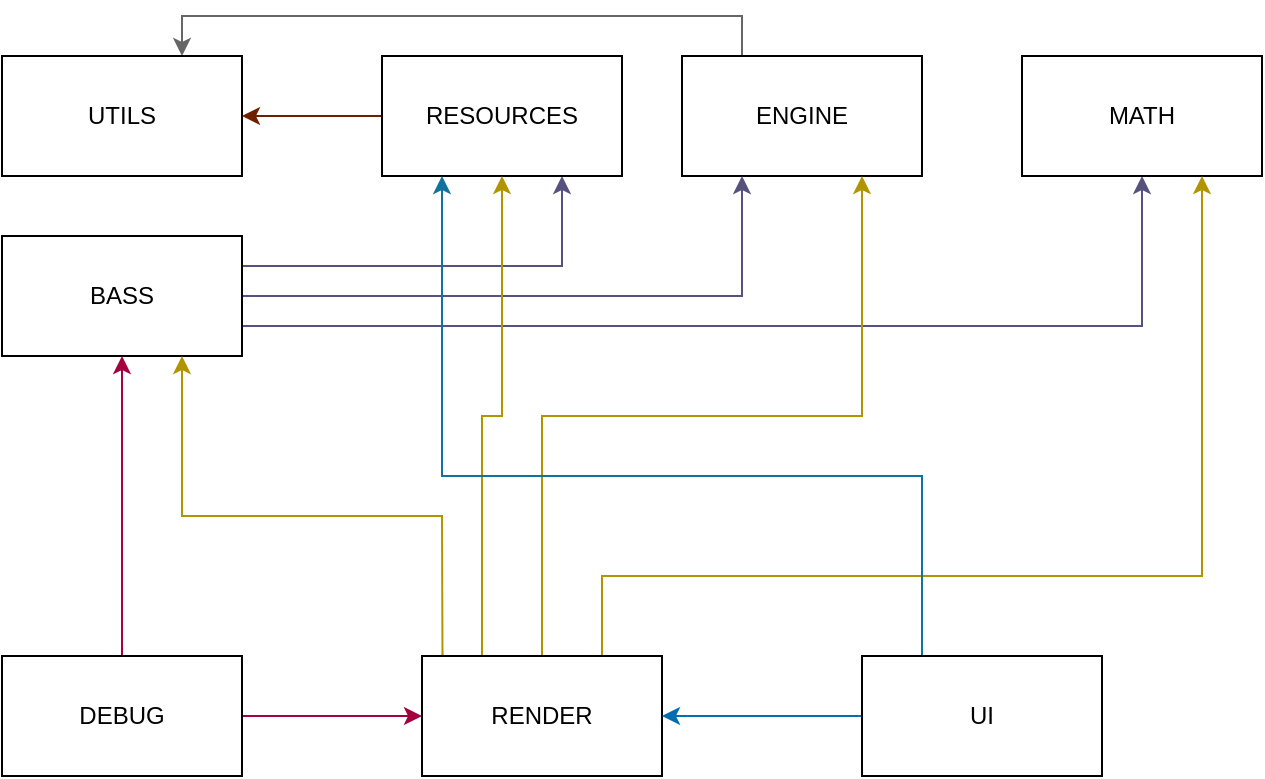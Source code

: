 <mxfile version="21.3.4" type="github">
  <diagram name="Page-1" id="9xXpQoKFAjOWmioz_WNq">
    <mxGraphModel dx="977" dy="508" grid="1" gridSize="10" guides="1" tooltips="1" connect="1" arrows="1" fold="1" page="1" pageScale="1" pageWidth="827" pageHeight="1169" math="0" shadow="0">
      <root>
        <mxCell id="0" />
        <mxCell id="1" parent="0" />
        <mxCell id="0HHs3alpBDfe58Pw6IrG-2" style="edgeStyle=orthogonalEdgeStyle;rounded=0;orthogonalLoop=1;jettySize=auto;html=1;exitX=0.25;exitY=0;exitDx=0;exitDy=0;entryX=0.75;entryY=0;entryDx=0;entryDy=0;fillColor=#f5f5f5;gradientColor=#b3b3b3;strokeColor=#666666;" parent="1" source="vDj8au7zf55BE4AIelzE-1" target="vDj8au7zf55BE4AIelzE-4" edge="1">
          <mxGeometry relative="1" as="geometry" />
        </mxCell>
        <mxCell id="vDj8au7zf55BE4AIelzE-1" value="ENGINE" style="rounded=0;whiteSpace=wrap;html=1;" parent="1" vertex="1">
          <mxGeometry x="460" y="50" width="120" height="60" as="geometry" />
        </mxCell>
        <mxCell id="vDj8au7zf55BE4AIelzE-3" style="edgeStyle=orthogonalEdgeStyle;rounded=0;orthogonalLoop=1;jettySize=auto;html=1;entryX=0.25;entryY=1;entryDx=0;entryDy=0;fillColor=#d0cee2;strokeColor=#56517e;" parent="1" source="vDj8au7zf55BE4AIelzE-2" target="vDj8au7zf55BE4AIelzE-1" edge="1">
          <mxGeometry relative="1" as="geometry" />
        </mxCell>
        <mxCell id="vDj8au7zf55BE4AIelzE-8" style="edgeStyle=orthogonalEdgeStyle;rounded=0;orthogonalLoop=1;jettySize=auto;html=1;exitX=1;exitY=0.75;exitDx=0;exitDy=0;entryX=0.5;entryY=1;entryDx=0;entryDy=0;fillColor=#d0cee2;strokeColor=#56517e;" parent="1" source="vDj8au7zf55BE4AIelzE-2" target="vDj8au7zf55BE4AIelzE-5" edge="1">
          <mxGeometry relative="1" as="geometry" />
        </mxCell>
        <mxCell id="FS8cLIiwcNOSHCEOTmZc-13" style="edgeStyle=orthogonalEdgeStyle;rounded=0;orthogonalLoop=1;jettySize=auto;html=1;exitX=1;exitY=0.25;exitDx=0;exitDy=0;entryX=0.75;entryY=1;entryDx=0;entryDy=0;fillColor=#d0cee2;strokeColor=#56517e;" edge="1" parent="1" source="vDj8au7zf55BE4AIelzE-2" target="vDj8au7zf55BE4AIelzE-6">
          <mxGeometry relative="1" as="geometry" />
        </mxCell>
        <mxCell id="vDj8au7zf55BE4AIelzE-2" value="BASS" style="rounded=0;whiteSpace=wrap;html=1;" parent="1" vertex="1">
          <mxGeometry x="120" y="140" width="120" height="60" as="geometry" />
        </mxCell>
        <mxCell id="vDj8au7zf55BE4AIelzE-4" value="UTILS" style="rounded=0;whiteSpace=wrap;html=1;" parent="1" vertex="1">
          <mxGeometry x="120" y="50" width="120" height="60" as="geometry" />
        </mxCell>
        <mxCell id="vDj8au7zf55BE4AIelzE-5" value="MATH" style="rounded=0;whiteSpace=wrap;html=1;" parent="1" vertex="1">
          <mxGeometry x="630" y="50" width="120" height="60" as="geometry" />
        </mxCell>
        <mxCell id="vDj8au7zf55BE4AIelzE-9" style="edgeStyle=orthogonalEdgeStyle;rounded=0;orthogonalLoop=1;jettySize=auto;html=1;exitX=0;exitY=0.5;exitDx=0;exitDy=0;fillColor=#a0522d;strokeColor=#6D1F00;" parent="1" source="vDj8au7zf55BE4AIelzE-6" target="vDj8au7zf55BE4AIelzE-4" edge="1">
          <mxGeometry relative="1" as="geometry" />
        </mxCell>
        <mxCell id="vDj8au7zf55BE4AIelzE-6" value="RESOURCES" style="rounded=0;whiteSpace=wrap;html=1;" parent="1" vertex="1">
          <mxGeometry x="310" y="50" width="120" height="60" as="geometry" />
        </mxCell>
        <mxCell id="FS8cLIiwcNOSHCEOTmZc-15" style="edgeStyle=orthogonalEdgeStyle;rounded=0;orthogonalLoop=1;jettySize=auto;html=1;exitX=0.5;exitY=0;exitDx=0;exitDy=0;entryX=0.5;entryY=1;entryDx=0;entryDy=0;fillColor=#d80073;strokeColor=#A50040;" edge="1" parent="1" source="vDj8au7zf55BE4AIelzE-10" target="vDj8au7zf55BE4AIelzE-2">
          <mxGeometry relative="1" as="geometry" />
        </mxCell>
        <mxCell id="FS8cLIiwcNOSHCEOTmZc-16" style="edgeStyle=orthogonalEdgeStyle;rounded=0;orthogonalLoop=1;jettySize=auto;html=1;exitX=1;exitY=0.5;exitDx=0;exitDy=0;entryX=0;entryY=0.5;entryDx=0;entryDy=0;fillColor=#d80073;strokeColor=#A50040;" edge="1" parent="1" source="vDj8au7zf55BE4AIelzE-10" target="vDj8au7zf55BE4AIelzE-11">
          <mxGeometry relative="1" as="geometry" />
        </mxCell>
        <mxCell id="vDj8au7zf55BE4AIelzE-10" value="DEBUG" style="whiteSpace=wrap;html=1;" parent="1" vertex="1">
          <mxGeometry x="120" y="350" width="120" height="60" as="geometry" />
        </mxCell>
        <mxCell id="vDj8au7zf55BE4AIelzE-16" style="edgeStyle=orthogonalEdgeStyle;rounded=0;orthogonalLoop=1;jettySize=auto;html=1;exitX=0.75;exitY=0;exitDx=0;exitDy=0;entryX=0.75;entryY=1;entryDx=0;entryDy=0;fillColor=#e3c800;strokeColor=#B09500;" parent="1" source="vDj8au7zf55BE4AIelzE-11" target="vDj8au7zf55BE4AIelzE-5" edge="1">
          <mxGeometry relative="1" as="geometry">
            <Array as="points">
              <mxPoint x="720" y="310" />
            </Array>
          </mxGeometry>
        </mxCell>
        <mxCell id="vDj8au7zf55BE4AIelzE-17" style="edgeStyle=orthogonalEdgeStyle;rounded=0;orthogonalLoop=1;jettySize=auto;html=1;exitX=0.5;exitY=0;exitDx=0;exitDy=0;entryX=0.75;entryY=1;entryDx=0;entryDy=0;fillColor=#e3c800;strokeColor=#B09500;" parent="1" source="vDj8au7zf55BE4AIelzE-11" target="vDj8au7zf55BE4AIelzE-1" edge="1">
          <mxGeometry relative="1" as="geometry" />
        </mxCell>
        <mxCell id="FS8cLIiwcNOSHCEOTmZc-12" style="edgeStyle=orthogonalEdgeStyle;rounded=0;orthogonalLoop=1;jettySize=auto;html=1;exitX=0.086;exitY=-0.033;exitDx=0;exitDy=0;entryX=0.75;entryY=1;entryDx=0;entryDy=0;exitPerimeter=0;fillColor=#e3c800;strokeColor=#B09500;" edge="1" parent="1" source="vDj8au7zf55BE4AIelzE-11" target="vDj8au7zf55BE4AIelzE-2">
          <mxGeometry relative="1" as="geometry">
            <Array as="points">
              <mxPoint x="340" y="365" />
              <mxPoint x="340" y="280" />
              <mxPoint x="210" y="280" />
            </Array>
          </mxGeometry>
        </mxCell>
        <mxCell id="FS8cLIiwcNOSHCEOTmZc-17" style="edgeStyle=orthogonalEdgeStyle;rounded=0;orthogonalLoop=1;jettySize=auto;html=1;exitX=0.25;exitY=0;exitDx=0;exitDy=0;fillColor=#e3c800;strokeColor=#B09500;" edge="1" parent="1" source="vDj8au7zf55BE4AIelzE-11" target="vDj8au7zf55BE4AIelzE-6">
          <mxGeometry relative="1" as="geometry" />
        </mxCell>
        <mxCell id="vDj8au7zf55BE4AIelzE-11" value="RENDER" style="whiteSpace=wrap;html=1;" parent="1" vertex="1">
          <mxGeometry x="330" y="350" width="120" height="60" as="geometry" />
        </mxCell>
        <mxCell id="FS8cLIiwcNOSHCEOTmZc-8" style="edgeStyle=orthogonalEdgeStyle;rounded=0;orthogonalLoop=1;jettySize=auto;html=1;exitX=0;exitY=0.5;exitDx=0;exitDy=0;entryX=1;entryY=0.5;entryDx=0;entryDy=0;fillColor=#1ba1e2;strokeColor=#006EAF;" edge="1" parent="1" source="vDj8au7zf55BE4AIelzE-14" target="vDj8au7zf55BE4AIelzE-11">
          <mxGeometry relative="1" as="geometry" />
        </mxCell>
        <mxCell id="FS8cLIiwcNOSHCEOTmZc-18" style="edgeStyle=orthogonalEdgeStyle;rounded=0;orthogonalLoop=1;jettySize=auto;html=1;exitX=0.25;exitY=0;exitDx=0;exitDy=0;entryX=0.25;entryY=1;entryDx=0;entryDy=0;fillColor=#b1ddf0;strokeColor=#10739e;" edge="1" parent="1" source="vDj8au7zf55BE4AIelzE-14" target="vDj8au7zf55BE4AIelzE-6">
          <mxGeometry relative="1" as="geometry">
            <Array as="points">
              <mxPoint x="580" y="260" />
              <mxPoint x="340" y="260" />
            </Array>
          </mxGeometry>
        </mxCell>
        <mxCell id="vDj8au7zf55BE4AIelzE-14" value="UI" style="whiteSpace=wrap;html=1;" parent="1" vertex="1">
          <mxGeometry x="550" y="350" width="120" height="60" as="geometry" />
        </mxCell>
      </root>
    </mxGraphModel>
  </diagram>
</mxfile>
